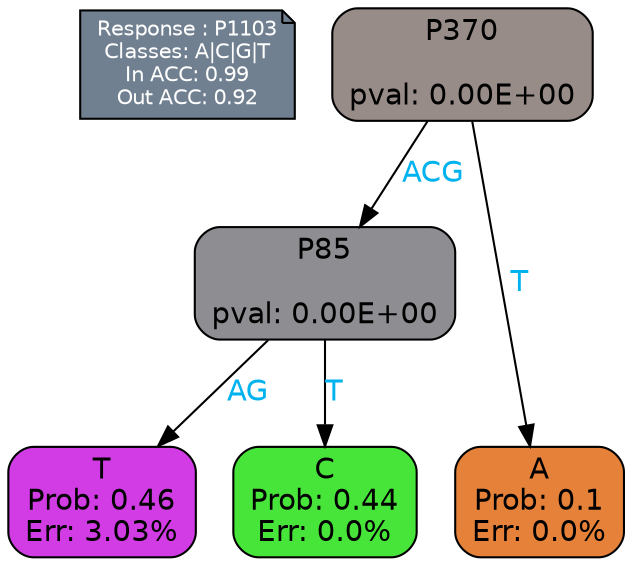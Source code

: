 digraph Tree {
node [shape=box, style="filled, rounded", color="black", fontname=helvetica] ;
graph [ranksep=equally, splines=polylines, bgcolor=transparent, dpi=600] ;
edge [fontname=helvetica] ;
LEGEND [label="Response : P1103
Classes: A|C|G|T
In ACC: 0.99
Out ACC: 0.92
",shape=note,align=left,style=filled,fillcolor="slategray",fontcolor="white",fontsize=10];1 [label="P370

pval: 0.00E+00", fillcolor="#978c88"] ;
2 [label="P85

pval: 0.00E+00", fillcolor="#8e8d91"] ;
3 [label="T
Prob: 0.46
Err: 3.03%", fillcolor="#d23ce5"] ;
4 [label="C
Prob: 0.44
Err: 0.0%", fillcolor="#47e539"] ;
5 [label="A
Prob: 0.1
Err: 0.0%", fillcolor="#e58139"] ;
1 -> 2 [label="ACG",fontcolor=deepskyblue2] ;
1 -> 5 [label="T",fontcolor=deepskyblue2] ;
2 -> 3 [label="AG",fontcolor=deepskyblue2] ;
2 -> 4 [label="T",fontcolor=deepskyblue2] ;
{rank = same; 3;4;5;}{rank = same; LEGEND;1;}}
